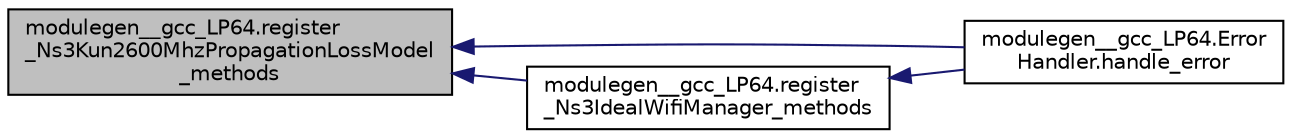 digraph "modulegen__gcc_LP64.register_Ns3Kun2600MhzPropagationLossModel_methods"
{
  edge [fontname="Helvetica",fontsize="10",labelfontname="Helvetica",labelfontsize="10"];
  node [fontname="Helvetica",fontsize="10",shape=record];
  rankdir="LR";
  Node1 [label="modulegen__gcc_LP64.register\l_Ns3Kun2600MhzPropagationLossModel\l_methods",height=0.2,width=0.4,color="black", fillcolor="grey75", style="filled", fontcolor="black"];
  Node1 -> Node2 [dir="back",color="midnightblue",fontsize="10",style="solid"];
  Node2 [label="modulegen__gcc_LP64.Error\lHandler.handle_error",height=0.2,width=0.4,color="black", fillcolor="white", style="filled",URL="$df/d38/classmodulegen____gcc__LP64_1_1ErrorHandler.html#ae861af2ccf0c7d1732eb52c22d89f8fd"];
  Node1 -> Node3 [dir="back",color="midnightblue",fontsize="10",style="solid"];
  Node3 [label="modulegen__gcc_LP64.register\l_Ns3IdealWifiManager_methods",height=0.2,width=0.4,color="black", fillcolor="white", style="filled",URL="$db/dbb/namespacemodulegen____gcc__LP64.html#afbb0f962b38bcf278c4799aa78043c01"];
  Node3 -> Node2 [dir="back",color="midnightblue",fontsize="10",style="solid"];
}

